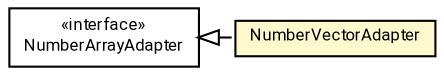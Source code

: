 #!/usr/local/bin/dot
#
# Class diagram 
# Generated by UMLGraph version R5_7_2-60-g0e99a6 (http://www.spinellis.gr/umlgraph/)
#

digraph G {
	graph [fontnames="svg"]
	edge [fontname="Roboto",fontsize=7,labelfontname="Roboto",labelfontsize=7,color="black"];
	node [fontname="Roboto",fontcolor="black",fontsize=8,shape=plaintext,margin=0,width=0,height=0];
	nodesep=0.15;
	ranksep=0.25;
	rankdir=LR;
	// de.lmu.ifi.dbs.elki.utilities.datastructures.arraylike.NumberVectorAdapter
	c7443719 [label=<<table title="de.lmu.ifi.dbs.elki.utilities.datastructures.arraylike.NumberVectorAdapter" border="0" cellborder="1" cellspacing="0" cellpadding="2" bgcolor="lemonChiffon" href="NumberVectorAdapter.html" target="_parent">
		<tr><td><table border="0" cellspacing="0" cellpadding="1">
		<tr><td align="center" balign="center"> <font face="Roboto">NumberVectorAdapter</font> </td></tr>
		</table></td></tr>
		</table>>, URL="NumberVectorAdapter.html"];
	// de.lmu.ifi.dbs.elki.utilities.datastructures.arraylike.NumberArrayAdapter<N extends java.lang.Number, A>
	c7444664 [label=<<table title="de.lmu.ifi.dbs.elki.utilities.datastructures.arraylike.NumberArrayAdapter" border="0" cellborder="1" cellspacing="0" cellpadding="2" href="NumberArrayAdapter.html" target="_parent">
		<tr><td><table border="0" cellspacing="0" cellpadding="1">
		<tr><td align="center" balign="center"> &#171;interface&#187; </td></tr>
		<tr><td align="center" balign="center"> <font face="Roboto">NumberArrayAdapter</font> </td></tr>
		</table></td></tr>
		</table>>, URL="NumberArrayAdapter.html"];
	// de.lmu.ifi.dbs.elki.utilities.datastructures.arraylike.NumberVectorAdapter implements de.lmu.ifi.dbs.elki.utilities.datastructures.arraylike.NumberArrayAdapter<N extends java.lang.Number, A>
	c7444664 -> c7443719 [arrowtail=empty,style=dashed,dir=back,weight=9];
}

